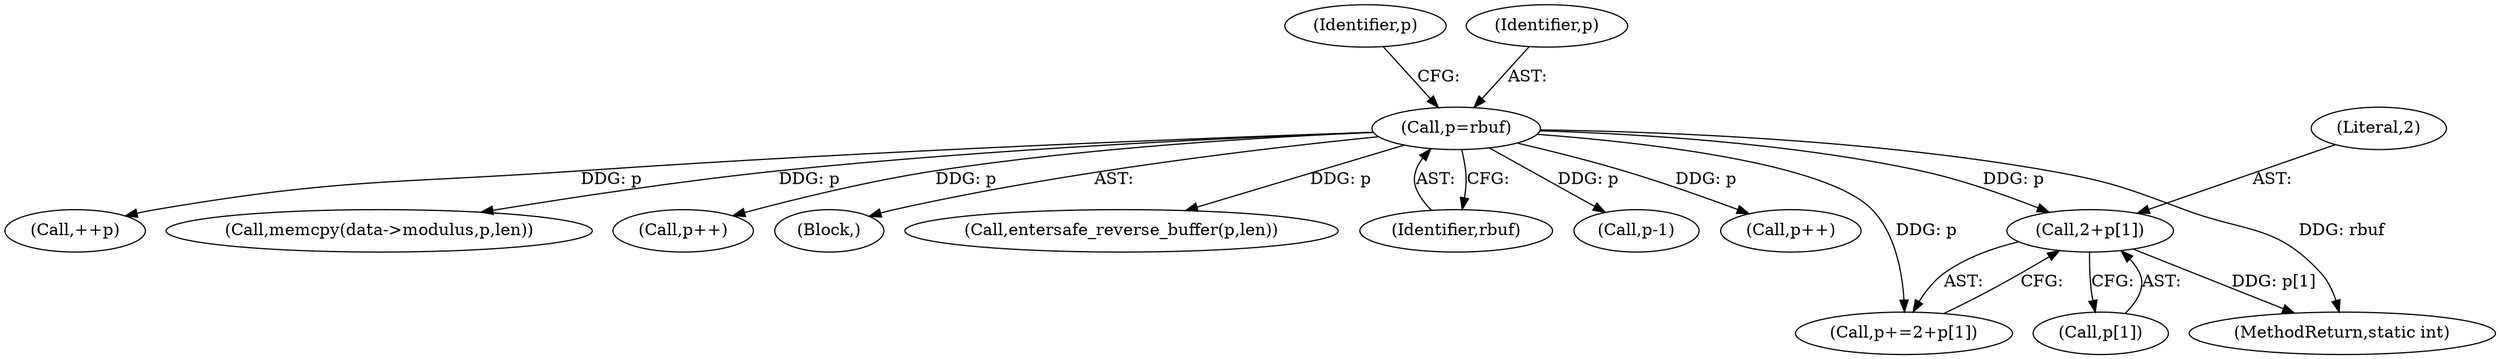 digraph "0_OpenSC_8fe377e93b4b56060e5bbfb6f3142ceaeca744fa_5@array" {
"1000386" [label="(Call,2+p[1])"];
"1000370" [label="(Call,p=rbuf)"];
"1000376" [label="(Identifier,p)"];
"1000387" [label="(Literal,2)"];
"1000402" [label="(Call,++p)"];
"1000456" [label="(MethodReturn,static int)"];
"1000388" [label="(Call,p[1])"];
"1000444" [label="(Call,memcpy(data->modulus,p,len))"];
"1000386" [label="(Call,2+p[1])"];
"1000371" [label="(Identifier,p)"];
"1000384" [label="(Call,p+=2+p[1])"];
"1000437" [label="(Call,p++)"];
"1000370" [label="(Call,p=rbuf)"];
"1000107" [label="(Block,)"];
"1000441" [label="(Call,entersafe_reverse_buffer(p,len))"];
"1000372" [label="(Identifier,rbuf)"];
"1000416" [label="(Call,p-1)"];
"1000407" [label="(Call,p++)"];
"1000386" -> "1000384"  [label="AST: "];
"1000386" -> "1000388"  [label="CFG: "];
"1000387" -> "1000386"  [label="AST: "];
"1000388" -> "1000386"  [label="AST: "];
"1000384" -> "1000386"  [label="CFG: "];
"1000386" -> "1000456"  [label="DDG: p[1]"];
"1000370" -> "1000386"  [label="DDG: p"];
"1000370" -> "1000107"  [label="AST: "];
"1000370" -> "1000372"  [label="CFG: "];
"1000371" -> "1000370"  [label="AST: "];
"1000372" -> "1000370"  [label="AST: "];
"1000376" -> "1000370"  [label="CFG: "];
"1000370" -> "1000456"  [label="DDG: rbuf"];
"1000370" -> "1000384"  [label="DDG: p"];
"1000370" -> "1000402"  [label="DDG: p"];
"1000370" -> "1000407"  [label="DDG: p"];
"1000370" -> "1000416"  [label="DDG: p"];
"1000370" -> "1000437"  [label="DDG: p"];
"1000370" -> "1000441"  [label="DDG: p"];
"1000370" -> "1000444"  [label="DDG: p"];
}
